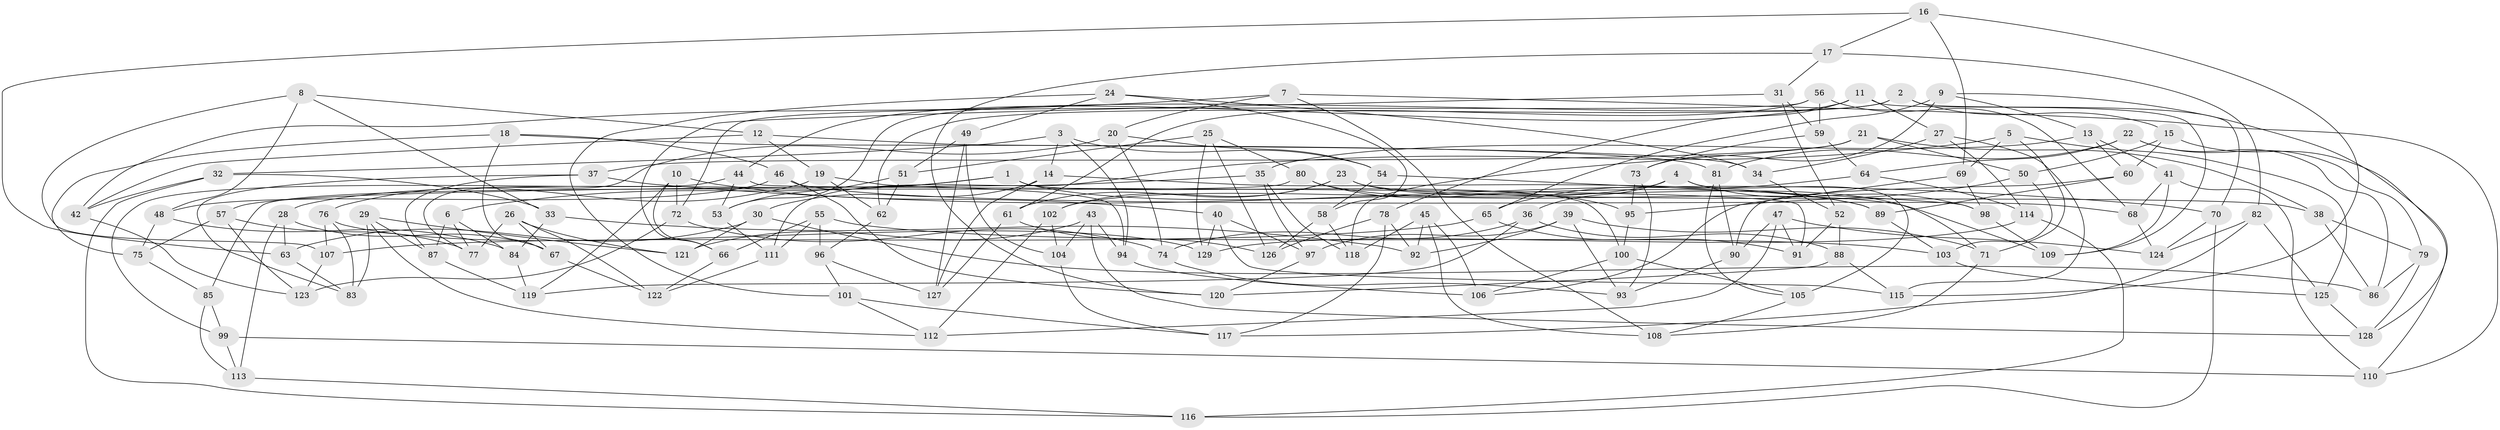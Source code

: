 // coarse degree distribution, {3: 0.05194805194805195, 4: 0.6363636363636364, 6: 0.012987012987012988, 8: 0.1038961038961039, 5: 0.07792207792207792, 7: 0.07792207792207792, 9: 0.025974025974025976, 12: 0.012987012987012988}
// Generated by graph-tools (version 1.1) at 2025/01/03/04/25 22:01:15]
// undirected, 129 vertices, 258 edges
graph export_dot {
graph [start="1"]
  node [color=gray90,style=filled];
  1;
  2;
  3;
  4;
  5;
  6;
  7;
  8;
  9;
  10;
  11;
  12;
  13;
  14;
  15;
  16;
  17;
  18;
  19;
  20;
  21;
  22;
  23;
  24;
  25;
  26;
  27;
  28;
  29;
  30;
  31;
  32;
  33;
  34;
  35;
  36;
  37;
  38;
  39;
  40;
  41;
  42;
  43;
  44;
  45;
  46;
  47;
  48;
  49;
  50;
  51;
  52;
  53;
  54;
  55;
  56;
  57;
  58;
  59;
  60;
  61;
  62;
  63;
  64;
  65;
  66;
  67;
  68;
  69;
  70;
  71;
  72;
  73;
  74;
  75;
  76;
  77;
  78;
  79;
  80;
  81;
  82;
  83;
  84;
  85;
  86;
  87;
  88;
  89;
  90;
  91;
  92;
  93;
  94;
  95;
  96;
  97;
  98;
  99;
  100;
  101;
  102;
  103;
  104;
  105;
  106;
  107;
  108;
  109;
  110;
  111;
  112;
  113;
  114;
  115;
  116;
  117;
  118;
  119;
  120;
  121;
  122;
  123;
  124;
  125;
  126;
  127;
  128;
  129;
  1 -- 89;
  1 -- 28;
  1 -- 6;
  1 -- 100;
  2 -- 70;
  2 -- 53;
  2 -- 62;
  2 -- 15;
  3 -- 54;
  3 -- 32;
  3 -- 14;
  3 -- 94;
  4 -- 98;
  4 -- 36;
  4 -- 102;
  4 -- 105;
  5 -- 69;
  5 -- 111;
  5 -- 71;
  5 -- 125;
  6 -- 77;
  6 -- 87;
  6 -- 84;
  7 -- 42;
  7 -- 20;
  7 -- 110;
  7 -- 108;
  8 -- 33;
  8 -- 12;
  8 -- 48;
  8 -- 107;
  9 -- 128;
  9 -- 65;
  9 -- 13;
  9 -- 73;
  10 -- 40;
  10 -- 119;
  10 -- 66;
  10 -- 72;
  11 -- 44;
  11 -- 78;
  11 -- 27;
  11 -- 109;
  12 -- 42;
  12 -- 34;
  12 -- 19;
  13 -- 60;
  13 -- 35;
  13 -- 41;
  14 -- 127;
  14 -- 89;
  14 -- 30;
  15 -- 110;
  15 -- 60;
  15 -- 50;
  16 -- 69;
  16 -- 115;
  16 -- 63;
  16 -- 17;
  17 -- 31;
  17 -- 120;
  17 -- 82;
  18 -- 81;
  18 -- 75;
  18 -- 67;
  18 -- 46;
  19 -- 94;
  19 -- 62;
  19 -- 76;
  20 -- 54;
  20 -- 74;
  20 -- 77;
  21 -- 50;
  21 -- 38;
  21 -- 37;
  21 -- 118;
  22 -- 86;
  22 -- 79;
  22 -- 64;
  22 -- 81;
  23 -- 102;
  23 -- 61;
  23 -- 38;
  23 -- 71;
  24 -- 49;
  24 -- 101;
  24 -- 34;
  24 -- 58;
  25 -- 126;
  25 -- 80;
  25 -- 129;
  25 -- 51;
  26 -- 122;
  26 -- 121;
  26 -- 77;
  26 -- 67;
  27 -- 114;
  27 -- 34;
  27 -- 115;
  28 -- 63;
  28 -- 67;
  28 -- 113;
  29 -- 87;
  29 -- 112;
  29 -- 83;
  29 -- 121;
  30 -- 86;
  30 -- 121;
  30 -- 63;
  31 -- 66;
  31 -- 52;
  31 -- 59;
  32 -- 33;
  32 -- 116;
  32 -- 42;
  33 -- 84;
  33 -- 92;
  34 -- 52;
  35 -- 97;
  35 -- 57;
  35 -- 118;
  36 -- 88;
  36 -- 74;
  36 -- 119;
  37 -- 83;
  37 -- 70;
  37 -- 87;
  38 -- 86;
  38 -- 79;
  39 -- 93;
  39 -- 92;
  39 -- 71;
  39 -- 97;
  40 -- 97;
  40 -- 115;
  40 -- 129;
  41 -- 68;
  41 -- 110;
  41 -- 109;
  42 -- 123;
  43 -- 104;
  43 -- 128;
  43 -- 121;
  43 -- 94;
  44 -- 53;
  44 -- 91;
  44 -- 99;
  45 -- 108;
  45 -- 92;
  45 -- 106;
  45 -- 118;
  46 -- 48;
  46 -- 120;
  46 -- 68;
  47 -- 91;
  47 -- 124;
  47 -- 112;
  47 -- 90;
  48 -- 84;
  48 -- 75;
  49 -- 127;
  49 -- 104;
  49 -- 51;
  50 -- 103;
  50 -- 95;
  51 -- 53;
  51 -- 62;
  52 -- 91;
  52 -- 88;
  53 -- 111;
  54 -- 98;
  54 -- 58;
  55 -- 66;
  55 -- 96;
  55 -- 103;
  55 -- 111;
  56 -- 72;
  56 -- 61;
  56 -- 59;
  56 -- 68;
  57 -- 123;
  57 -- 75;
  57 -- 77;
  58 -- 126;
  58 -- 118;
  59 -- 73;
  59 -- 64;
  60 -- 89;
  60 -- 90;
  61 -- 127;
  61 -- 126;
  62 -- 96;
  63 -- 83;
  64 -- 114;
  64 -- 65;
  65 -- 107;
  65 -- 91;
  66 -- 122;
  67 -- 122;
  68 -- 124;
  69 -- 106;
  69 -- 98;
  70 -- 124;
  70 -- 116;
  71 -- 108;
  72 -- 123;
  72 -- 74;
  73 -- 93;
  73 -- 95;
  74 -- 93;
  75 -- 85;
  76 -- 129;
  76 -- 83;
  76 -- 107;
  78 -- 126;
  78 -- 92;
  78 -- 117;
  79 -- 86;
  79 -- 128;
  80 -- 109;
  80 -- 95;
  80 -- 85;
  81 -- 90;
  81 -- 105;
  82 -- 117;
  82 -- 125;
  82 -- 124;
  84 -- 119;
  85 -- 113;
  85 -- 99;
  87 -- 119;
  88 -- 120;
  88 -- 115;
  89 -- 103;
  90 -- 93;
  94 -- 106;
  95 -- 100;
  96 -- 101;
  96 -- 127;
  97 -- 120;
  98 -- 109;
  99 -- 113;
  99 -- 110;
  100 -- 106;
  100 -- 105;
  101 -- 112;
  101 -- 117;
  102 -- 104;
  102 -- 112;
  103 -- 125;
  104 -- 117;
  105 -- 108;
  107 -- 123;
  111 -- 122;
  113 -- 116;
  114 -- 129;
  114 -- 116;
  125 -- 128;
}
